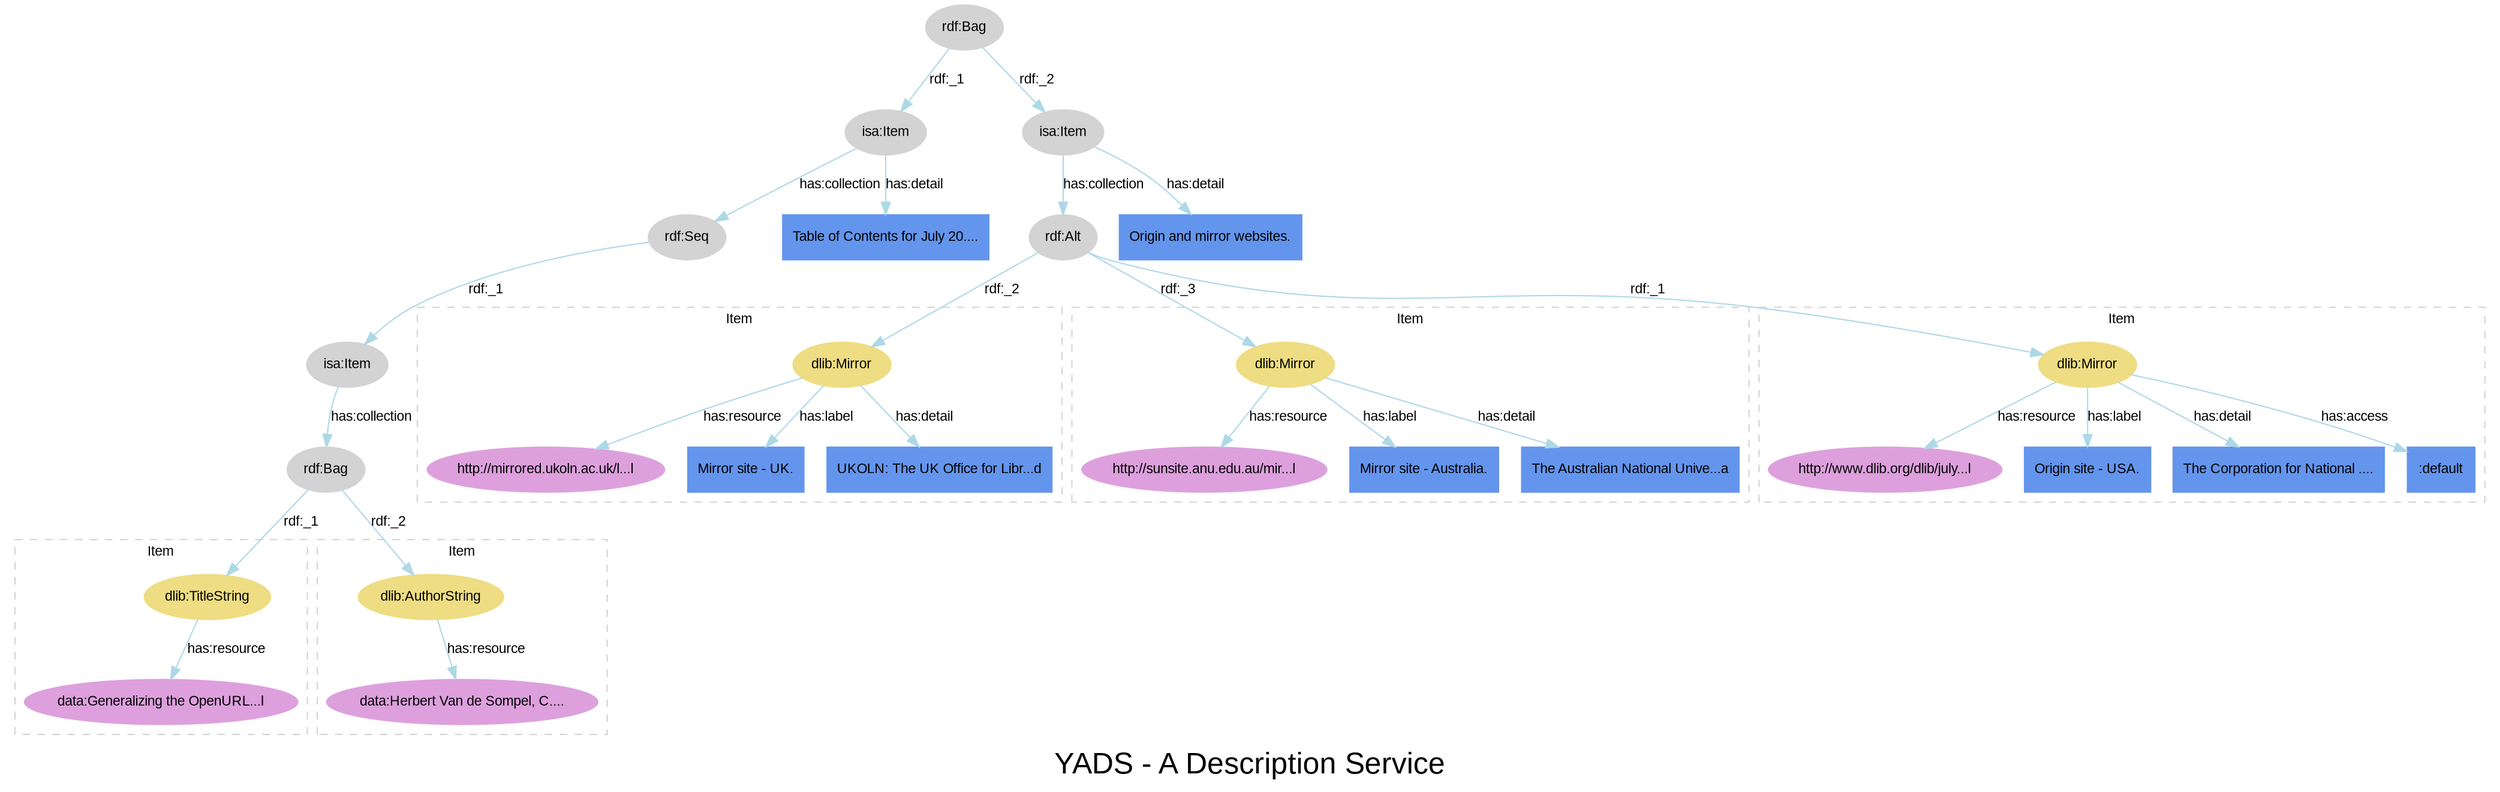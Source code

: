 
digraph yads { 



graph [

  fontname=arial, fontsize=24

  label="YADS - A Description Service"

];

node [

  fontname=arial, fontsize=11, fontcolor=black,

  style=filled, color=cornflowerblue,

];

edge [

  fontname=arial, fontsize=11, fontcolor=black,

  style=filled, color=lightblue,

];

rankdir=TB;



  ":_1" [label="rdf:Bag", color=lightgrey, URL="http://www.w3.org/1999/02/22-rdf-syntax-ns#Bag"];

  ":_1" -> ":_2" [label="rdf:_1", URL="http://www.w3.org/1999/02/22-rdf-syntax-ns#_1"];

":_2" [label="isa:Item"]

  ":_1" -> ":_8" [label="rdf:_2", URL="http://www.w3.org/1999/02/22-rdf-syntax-ns#_2"];

":_8" [label="isa:Item"]



  ":_2" [label="isa:Item", color=lightgrey, URL="http://www2.elsevier.co.uk/~tony/1014/yads-schema-2002-04-03#Item"];

  ":_2" -> ":_3" [label="has:collection", URL="http://www2.elsevier.co.uk/~tony/1014/yads-schema-2002-04-03#collection"];

  ":_3" [label="rdf:Seq", color=lightgrey];

  ":_2" -> "node_3" [label="has:detail", URL="http://www2.elsevier.co.uk/~tony/1014/yads-schema-2002-04-03#detail"];

  ":_3" [label="rdf:Seq", color=lightgrey, URL="http://www.w3.org/1999/02/22-rdf-syntax-ns#Seq"];

  ":_3" -> ":_4" [label="rdf:_1", URL="http://www.w3.org/1999/02/22-rdf-syntax-ns#_1"];

":_4" [label="isa:Item"]



  ":_4" [label="isa:Item", color=lightgrey, URL="http://www2.elsevier.co.uk/~tony/1014/yads-schema-2002-04-03#Item"];

  ":_4" -> ":_5" [label="has:collection", URL="http://www2.elsevier.co.uk/~tony/1014/yads-schema-2002-04-03#collection"];

  ":_5" [label="rdf:Bag", color=lightgrey];

  ":_5" [label="rdf:Bag", color=lightgrey, URL="http://www.w3.org/1999/02/22-rdf-syntax-ns#Bag"];

  ":_5" -> ":_6" [label="rdf:_1", URL="http://www.w3.org/1999/02/22-rdf-syntax-ns#_1"];

":_6" [label="isa:Item"]

  ":_5" -> ":_7" [label="rdf:_2", URL="http://www.w3.org/1999/02/22-rdf-syntax-ns#_2"];

":_7" [label="isa:Item"]



subgraph cluster_6 {



  style=dashed; color=lightgrey;

  fontname=arial; fontsize=11;

  fontcolor="black"; label="Item";



  ":_6" [label="dlib:TitleString", color=lightgoldenrod];

  ":_6" -> "data:Generalizing the OpenURL...l" [label="has:resource", URL="http://www2.elsevier.co.uk/~tony/1014/yads-schema-2002-04-03#resource"];



  "data:Generalizing the OpenURL...l" [color=plum, URL="data:Generalizing the OpenURL Framework beyond References to Scholarly Works: The Bison-Fute Model"];

}



subgraph cluster_7 {



  style=dashed; color=lightgrey;

  fontname=arial; fontsize=11;

  fontcolor="black"; label="Item";



  ":_7" [label="dlib:AuthorString", color=lightgoldenrod];

  ":_7" -> "data:Herbert Van de Sompel, C...." [label="has:resource", URL="http://www2.elsevier.co.uk/~tony/1014/yads-schema-2002-04-03#resource"];



  "data:Herbert Van de Sompel, C...." [color=plum, URL="data:Herbert Van de Sompel, Cornell University and Oren Beit-Arie, Ex Libris (USA) Inc."];

}





  "node_3" [shape=box, label="Table of Contents for July 20...."];



  ":_8" [label="isa:Item", color=lightgrey, URL="http://www2.elsevier.co.uk/~tony/1014/yads-schema-2002-04-03#Item"];

  ":_8" -> ":_9" [label="has:collection", URL="http://www2.elsevier.co.uk/~tony/1014/yads-schema-2002-04-03#collection"];

  ":_9" [label="rdf:Alt", color=lightgrey];

  ":_8" -> "node_14" [label="has:detail", URL="http://www2.elsevier.co.uk/~tony/1014/yads-schema-2002-04-03#detail"];

  ":_9" [label="rdf:Alt", color=lightgrey, URL="http://www.w3.org/1999/02/22-rdf-syntax-ns#Alt"];

  ":_9" -> ":_10" [label="rdf:_1", URL="http://www.w3.org/1999/02/22-rdf-syntax-ns#_1"];

":_10" [label="isa:Item"]

  ":_9" -> ":_11" [label="rdf:_2", URL="http://www.w3.org/1999/02/22-rdf-syntax-ns#_2"];

":_11" [label="isa:Item"]

  ":_9" -> ":_12" [label="rdf:_3", URL="http://www.w3.org/1999/02/22-rdf-syntax-ns#_3"];

":_12" [label="isa:Item"]



subgraph cluster_10 {



  style=dashed; color=lightgrey;

  fontname=arial; fontsize=11;

  fontcolor="black"; label="Item";



  ":_10" [label="dlib:Mirror", color=lightgoldenrod];

  ":_10" -> "http://www.dlib.org/dlib/july...l" [label="has:resource", URL="http://www2.elsevier.co.uk/~tony/1014/yads-schema-2002-04-03#resource"];



  ":_10" -> "node_5" [label="has:label", URL="http://www2.elsevier.co.uk/~tony/1014/yads-schema-2002-04-03#label"];

  ":_10" -> "node_6" [label="has:detail", URL="http://www2.elsevier.co.uk/~tony/1014/yads-schema-2002-04-03#detail"];

  ":_10" -> "node_7" [label="has:access", URL="http://www2.elsevier.co.uk/~tony/1014/yads-schema-2002-04-03#access"];

  "http://www.dlib.org/dlib/july...l" [color=plum, URL="http://www.dlib.org/dlib/july01/07contents.html"];

  "node_5" [shape=box, label="Origin site - USA."];

  "node_6" [shape=box, label="The Corporation for National ...."];

  "node_7" [shape=box, label=":default"];

}



subgraph cluster_11 {



  style=dashed; color=lightgrey;

  fontname=arial; fontsize=11;

  fontcolor="black"; label="Item";



  ":_11" [label="dlib:Mirror", color=lightgoldenrod];

  ":_11" -> "http://mirrored.ukoln.ac.uk/l...l" [label="has:resource", URL="http://www2.elsevier.co.uk/~tony/1014/yads-schema-2002-04-03#resource"];



  ":_11" -> "node_9" [label="has:label", URL="http://www2.elsevier.co.uk/~tony/1014/yads-schema-2002-04-03#label"];

  ":_11" -> "node_10" [label="has:detail", URL="http://www2.elsevier.co.uk/~tony/1014/yads-schema-2002-04-03#detail"];

  "http://mirrored.ukoln.ac.uk/l...l" [color=plum, URL="http://mirrored.ukoln.ac.uk/lis-journals/dlib/dlib/dlib/july01/07contents.html"];

  "node_9" [shape=box, label="Mirror site - UK."];

  "node_10" [shape=box, label="UKOLN: The UK Office for Libr...d"];

}



subgraph cluster_12 {



  style=dashed; color=lightgrey;

  fontname=arial; fontsize=11;

  fontcolor="black"; label="Item";



  ":_12" [label="dlib:Mirror", color=lightgoldenrod];

  ":_12" -> "http://sunsite.anu.edu.au/mir...l" [label="has:resource", URL="http://www2.elsevier.co.uk/~tony/1014/yads-schema-2002-04-03#resource"];



  ":_12" -> "node_12" [label="has:label", URL="http://www2.elsevier.co.uk/~tony/1014/yads-schema-2002-04-03#label"];

  ":_12" -> "node_13" [label="has:detail", URL="http://www2.elsevier.co.uk/~tony/1014/yads-schema-2002-04-03#detail"];

  "http://sunsite.anu.edu.au/mir...l" [color=plum, URL="http://sunsite.anu.edu.au/mirrors/dlib/dlib/july01/07contents.html"];

  "node_12" [shape=box, label="Mirror site - Australia."];

  "node_13" [shape=box, label="The Australian National Unive...a"];

}



  "node_14" [shape=box, label="Origin and mirror websites."];



}

